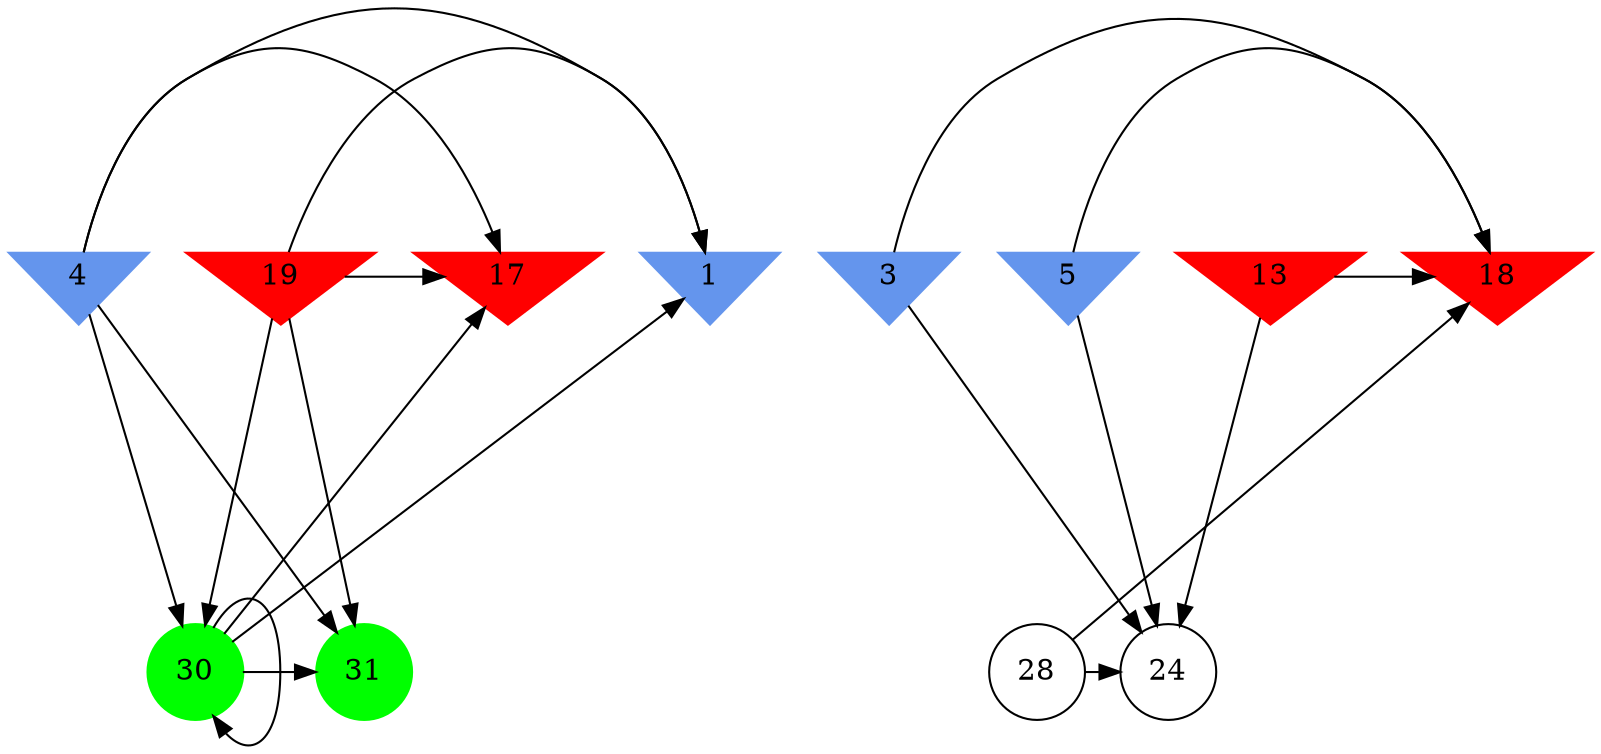 digraph brain {
	ranksep=2.0;
	1 [shape=invtriangle,style=filled,color=cornflowerblue];
	3 [shape=invtriangle,style=filled,color=cornflowerblue];
	4 [shape=invtriangle,style=filled,color=cornflowerblue];
	5 [shape=invtriangle,style=filled,color=cornflowerblue];
	13 [shape=invtriangle,style=filled,color=red];
	17 [shape=invtriangle,style=filled,color=red];
	18 [shape=invtriangle,style=filled,color=red];
	19 [shape=invtriangle,style=filled,color=red];
	24 [shape=circle,color=black];
	28 [shape=circle,color=black];
	30 [shape=circle,style=filled,color=green];
	31 [shape=circle,style=filled,color=green];
	30	->	30;
	30	->	1;
	30	->	17;
	30	->	31;
	4	->	30;
	4	->	1;
	4	->	17;
	4	->	31;
	19	->	30;
	19	->	1;
	19	->	17;
	19	->	31;
	3	->	24;
	3	->	18;
	28	->	24;
	28	->	18;
	13	->	24;
	13	->	18;
	5	->	24;
	5	->	18;
	{ rank=same; 1; 3; 4; 5; 13; 17; 18; 19; }
	{ rank=same; 24; 28; }
	{ rank=same; 30; 31; }
}
